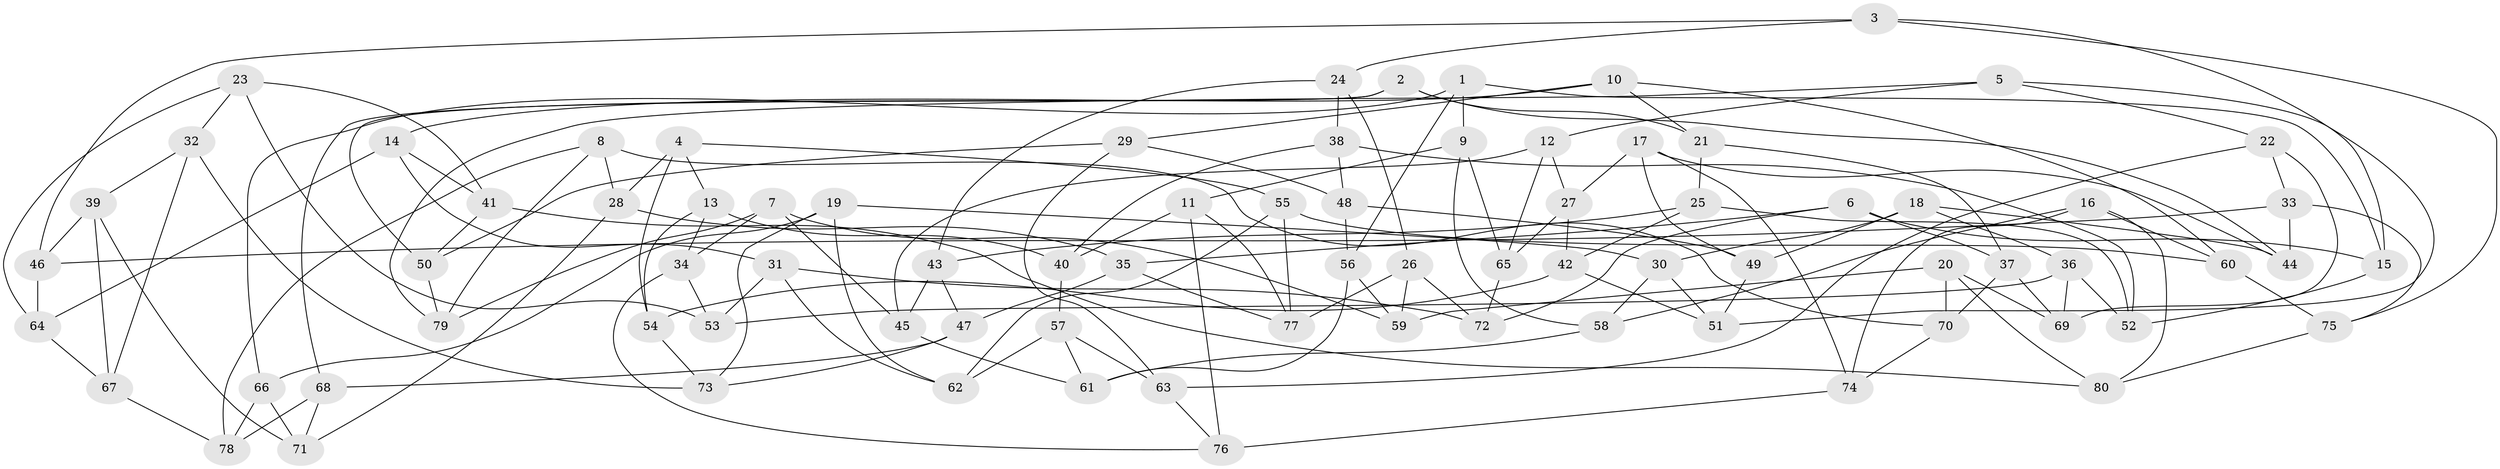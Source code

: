 // coarse degree distribution, {4: 0.32653061224489793, 6: 0.3469387755102041, 5: 0.2653061224489796, 3: 0.061224489795918366}
// Generated by graph-tools (version 1.1) at 2025/38/03/04/25 23:38:16]
// undirected, 80 vertices, 160 edges
graph export_dot {
  node [color=gray90,style=filled];
  1;
  2;
  3;
  4;
  5;
  6;
  7;
  8;
  9;
  10;
  11;
  12;
  13;
  14;
  15;
  16;
  17;
  18;
  19;
  20;
  21;
  22;
  23;
  24;
  25;
  26;
  27;
  28;
  29;
  30;
  31;
  32;
  33;
  34;
  35;
  36;
  37;
  38;
  39;
  40;
  41;
  42;
  43;
  44;
  45;
  46;
  47;
  48;
  49;
  50;
  51;
  52;
  53;
  54;
  55;
  56;
  57;
  58;
  59;
  60;
  61;
  62;
  63;
  64;
  65;
  66;
  67;
  68;
  69;
  70;
  71;
  72;
  73;
  74;
  75;
  76;
  77;
  78;
  79;
  80;
  1 -- 66;
  1 -- 15;
  1 -- 56;
  1 -- 9;
  2 -- 50;
  2 -- 68;
  2 -- 44;
  2 -- 21;
  3 -- 15;
  3 -- 24;
  3 -- 75;
  3 -- 46;
  4 -- 28;
  4 -- 55;
  4 -- 54;
  4 -- 13;
  5 -- 12;
  5 -- 22;
  5 -- 51;
  5 -- 79;
  6 -- 15;
  6 -- 37;
  6 -- 72;
  6 -- 35;
  7 -- 79;
  7 -- 45;
  7 -- 34;
  7 -- 59;
  8 -- 78;
  8 -- 70;
  8 -- 28;
  8 -- 79;
  9 -- 58;
  9 -- 11;
  9 -- 65;
  10 -- 29;
  10 -- 60;
  10 -- 21;
  10 -- 14;
  11 -- 77;
  11 -- 40;
  11 -- 76;
  12 -- 65;
  12 -- 27;
  12 -- 45;
  13 -- 40;
  13 -- 54;
  13 -- 34;
  14 -- 41;
  14 -- 64;
  14 -- 31;
  15 -- 52;
  16 -- 58;
  16 -- 80;
  16 -- 60;
  16 -- 74;
  17 -- 49;
  17 -- 74;
  17 -- 27;
  17 -- 44;
  18 -- 49;
  18 -- 30;
  18 -- 36;
  18 -- 44;
  19 -- 73;
  19 -- 30;
  19 -- 66;
  19 -- 62;
  20 -- 80;
  20 -- 59;
  20 -- 69;
  20 -- 70;
  21 -- 25;
  21 -- 37;
  22 -- 69;
  22 -- 33;
  22 -- 63;
  23 -- 53;
  23 -- 64;
  23 -- 32;
  23 -- 41;
  24 -- 38;
  24 -- 26;
  24 -- 43;
  25 -- 52;
  25 -- 43;
  25 -- 42;
  26 -- 72;
  26 -- 59;
  26 -- 77;
  27 -- 42;
  27 -- 65;
  28 -- 71;
  28 -- 35;
  29 -- 48;
  29 -- 50;
  29 -- 63;
  30 -- 51;
  30 -- 58;
  31 -- 72;
  31 -- 53;
  31 -- 62;
  32 -- 67;
  32 -- 73;
  32 -- 39;
  33 -- 75;
  33 -- 44;
  33 -- 46;
  34 -- 53;
  34 -- 76;
  35 -- 77;
  35 -- 47;
  36 -- 52;
  36 -- 69;
  36 -- 53;
  37 -- 69;
  37 -- 70;
  38 -- 52;
  38 -- 40;
  38 -- 48;
  39 -- 46;
  39 -- 71;
  39 -- 67;
  40 -- 57;
  41 -- 50;
  41 -- 80;
  42 -- 51;
  42 -- 54;
  43 -- 45;
  43 -- 47;
  45 -- 61;
  46 -- 64;
  47 -- 73;
  47 -- 68;
  48 -- 49;
  48 -- 56;
  49 -- 51;
  50 -- 79;
  54 -- 73;
  55 -- 77;
  55 -- 62;
  55 -- 60;
  56 -- 61;
  56 -- 59;
  57 -- 63;
  57 -- 62;
  57 -- 61;
  58 -- 61;
  60 -- 75;
  63 -- 76;
  64 -- 67;
  65 -- 72;
  66 -- 71;
  66 -- 78;
  67 -- 78;
  68 -- 78;
  68 -- 71;
  70 -- 74;
  74 -- 76;
  75 -- 80;
}
